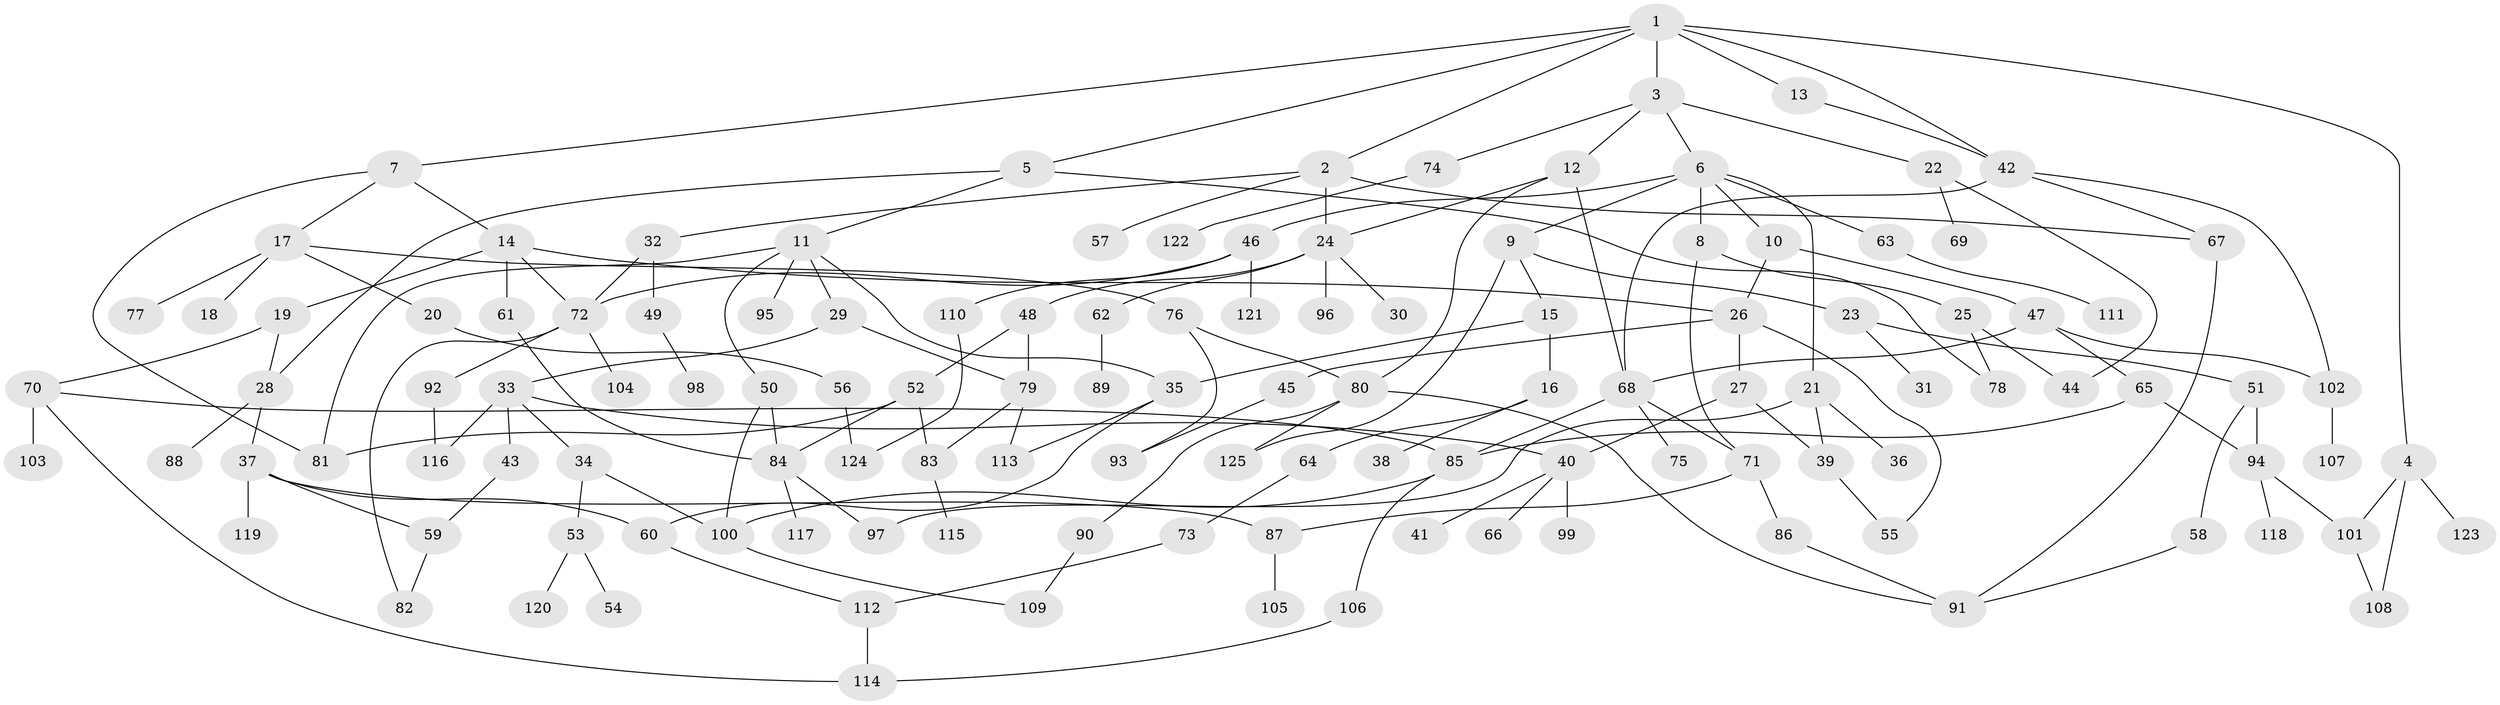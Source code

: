 // Generated by graph-tools (version 1.1) at 2025/01/03/09/25 03:01:00]
// undirected, 125 vertices, 172 edges
graph export_dot {
graph [start="1"]
  node [color=gray90,style=filled];
  1;
  2;
  3;
  4;
  5;
  6;
  7;
  8;
  9;
  10;
  11;
  12;
  13;
  14;
  15;
  16;
  17;
  18;
  19;
  20;
  21;
  22;
  23;
  24;
  25;
  26;
  27;
  28;
  29;
  30;
  31;
  32;
  33;
  34;
  35;
  36;
  37;
  38;
  39;
  40;
  41;
  42;
  43;
  44;
  45;
  46;
  47;
  48;
  49;
  50;
  51;
  52;
  53;
  54;
  55;
  56;
  57;
  58;
  59;
  60;
  61;
  62;
  63;
  64;
  65;
  66;
  67;
  68;
  69;
  70;
  71;
  72;
  73;
  74;
  75;
  76;
  77;
  78;
  79;
  80;
  81;
  82;
  83;
  84;
  85;
  86;
  87;
  88;
  89;
  90;
  91;
  92;
  93;
  94;
  95;
  96;
  97;
  98;
  99;
  100;
  101;
  102;
  103;
  104;
  105;
  106;
  107;
  108;
  109;
  110;
  111;
  112;
  113;
  114;
  115;
  116;
  117;
  118;
  119;
  120;
  121;
  122;
  123;
  124;
  125;
  1 -- 2;
  1 -- 3;
  1 -- 4;
  1 -- 5;
  1 -- 7;
  1 -- 13;
  1 -- 42;
  2 -- 24;
  2 -- 32;
  2 -- 57;
  2 -- 67;
  3 -- 6;
  3 -- 12;
  3 -- 22;
  3 -- 74;
  4 -- 101;
  4 -- 108;
  4 -- 123;
  5 -- 11;
  5 -- 78;
  5 -- 28;
  6 -- 8;
  6 -- 9;
  6 -- 10;
  6 -- 21;
  6 -- 46;
  6 -- 63;
  7 -- 14;
  7 -- 17;
  7 -- 81;
  8 -- 25;
  8 -- 71;
  9 -- 15;
  9 -- 23;
  9 -- 125;
  10 -- 47;
  10 -- 26;
  11 -- 29;
  11 -- 50;
  11 -- 81;
  11 -- 95;
  11 -- 35;
  12 -- 24;
  12 -- 80;
  12 -- 68;
  13 -- 42;
  14 -- 19;
  14 -- 26;
  14 -- 61;
  14 -- 72;
  15 -- 16;
  15 -- 35;
  16 -- 38;
  16 -- 64;
  17 -- 18;
  17 -- 20;
  17 -- 76;
  17 -- 77;
  19 -- 28;
  19 -- 70;
  20 -- 56;
  21 -- 36;
  21 -- 39;
  21 -- 97;
  22 -- 69;
  22 -- 44;
  23 -- 31;
  23 -- 51;
  24 -- 30;
  24 -- 48;
  24 -- 62;
  24 -- 96;
  25 -- 44;
  25 -- 78;
  26 -- 27;
  26 -- 45;
  26 -- 55;
  27 -- 40;
  27 -- 39;
  28 -- 37;
  28 -- 88;
  29 -- 33;
  29 -- 79;
  32 -- 49;
  32 -- 72;
  33 -- 34;
  33 -- 43;
  33 -- 116;
  33 -- 40;
  34 -- 53;
  34 -- 100;
  35 -- 60;
  35 -- 113;
  37 -- 119;
  37 -- 59;
  37 -- 87;
  37 -- 60;
  39 -- 55;
  40 -- 41;
  40 -- 66;
  40 -- 99;
  42 -- 68;
  42 -- 102;
  42 -- 67;
  43 -- 59;
  45 -- 93;
  46 -- 72;
  46 -- 110;
  46 -- 121;
  47 -- 65;
  47 -- 102;
  47 -- 68;
  48 -- 52;
  48 -- 79;
  49 -- 98;
  50 -- 84;
  50 -- 100;
  51 -- 58;
  51 -- 94;
  52 -- 84;
  52 -- 83;
  52 -- 81;
  53 -- 54;
  53 -- 120;
  56 -- 124;
  58 -- 91;
  59 -- 82;
  60 -- 112;
  61 -- 84;
  62 -- 89;
  63 -- 111;
  64 -- 73;
  65 -- 85;
  65 -- 94;
  67 -- 91;
  68 -- 71;
  68 -- 75;
  68 -- 85;
  70 -- 103;
  70 -- 85;
  70 -- 114;
  71 -- 86;
  71 -- 87;
  72 -- 82;
  72 -- 92;
  72 -- 104;
  73 -- 112;
  74 -- 122;
  76 -- 80;
  76 -- 93;
  79 -- 83;
  79 -- 113;
  80 -- 90;
  80 -- 91;
  80 -- 125;
  83 -- 115;
  84 -- 117;
  84 -- 97;
  85 -- 100;
  85 -- 106;
  86 -- 91;
  87 -- 105;
  90 -- 109;
  92 -- 116;
  94 -- 118;
  94 -- 101;
  100 -- 109;
  101 -- 108;
  102 -- 107;
  106 -- 114;
  110 -- 124;
  112 -- 114;
}
